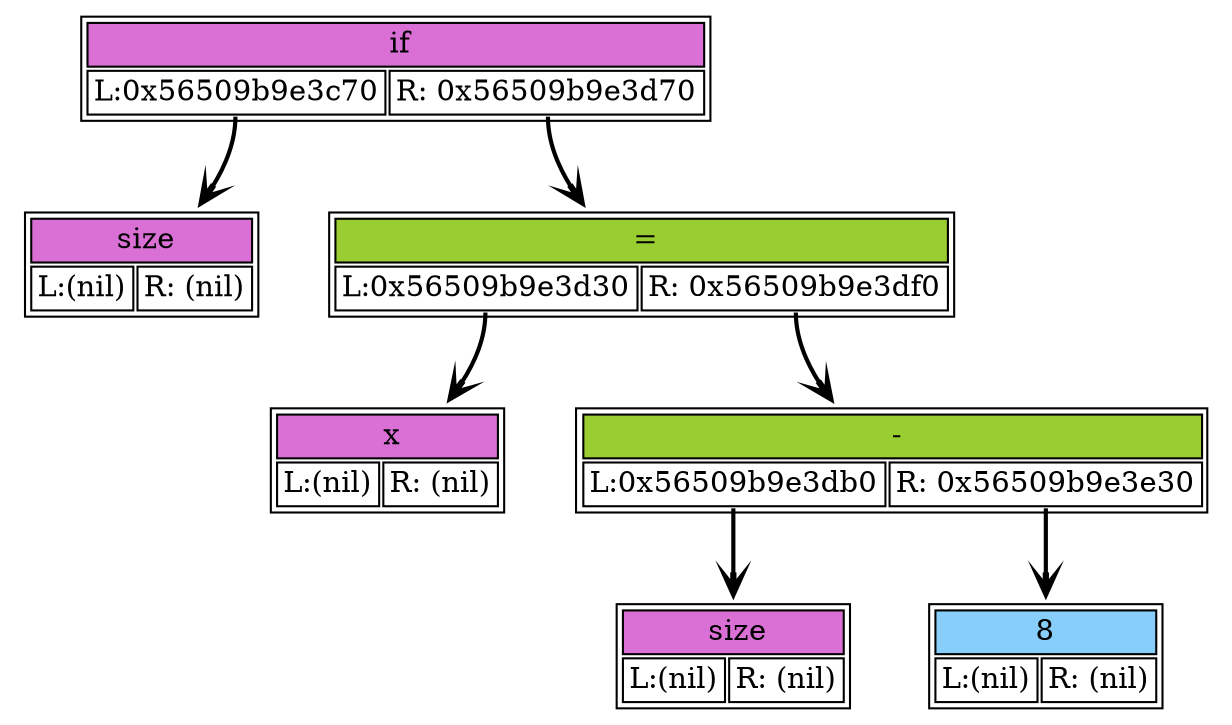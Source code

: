 digraph dump_graph {
	rankdir=TV; 
node0x56509b9e3c70 [shape=plaintext
					label=<<table border='1' cellborder='1'>
			<tr><td colspan="2" bgcolor="orchid" > size</td></tr>
					<tr><td port= "lchild">L:(nil)</td><td port="rchild">R: (nil)</td></tr>
				</table>>];
node0x56509b9e3bf0 [shape=plaintext
					label=<<table border='1' cellborder='1'>
			<tr><td colspan="2" bgcolor="orchid" > if</td></tr>
					<tr><td port= "lchild">L:0x56509b9e3c70</td><td port="rchild">R: 0x56509b9e3d70</td></tr>
				</table>>];
		node0x56509b9e3bf0:lchild -> node0x56509b9e3c70[style=bold, arrowhead=vee];
		node0x56509b9e3bf0:rchild -> node0x56509b9e3d70[style=bold, arrowhead=vee];
node0x56509b9e3d30 [shape=plaintext
					label=<<table border='1' cellborder='1'>
			<tr><td colspan="2" bgcolor="orchid" > x</td></tr>
					<tr><td port= "lchild">L:(nil)</td><td port="rchild">R: (nil)</td></tr>
				</table>>];
node0x56509b9e3d70 [shape=plaintext
					label=<<table border='1' cellborder='1'>
			<tr><td colspan="2" bgcolor="olivedrab3" > =</td></tr>
					<tr><td port= "lchild">L:0x56509b9e3d30</td><td port="rchild">R: 0x56509b9e3df0</td></tr>
				</table>>];
		node0x56509b9e3d70:lchild -> node0x56509b9e3d30[style=bold, arrowhead=vee];
		node0x56509b9e3d70:rchild -> node0x56509b9e3df0[style=bold, arrowhead=vee];
node0x56509b9e3db0 [shape=plaintext
					label=<<table border='1' cellborder='1'>
			<tr><td colspan="2" bgcolor="orchid" > size</td></tr>
					<tr><td port= "lchild">L:(nil)</td><td port="rchild">R: (nil)</td></tr>
				</table>>];
node0x56509b9e3df0 [shape=plaintext
					label=<<table border='1' cellborder='1'>
			<tr><td colspan="2" bgcolor="olivedrab3" > -</td></tr>
					<tr><td port= "lchild">L:0x56509b9e3db0</td><td port="rchild">R: 0x56509b9e3e30</td></tr>
				</table>>];
		node0x56509b9e3df0:lchild -> node0x56509b9e3db0[style=bold, arrowhead=vee];
		node0x56509b9e3df0:rchild -> node0x56509b9e3e30[style=bold, arrowhead=vee];
node0x56509b9e3e30 [shape=plaintext
					label=<<table border='1' cellborder='1'>
			<tr><td colspan="2" bgcolor="lightskyblue" >8</td></tr>
					<tr><td port= "lchild">L:(nil)</td><td port="rchild">R: (nil)</td></tr>
				</table>>];
}
